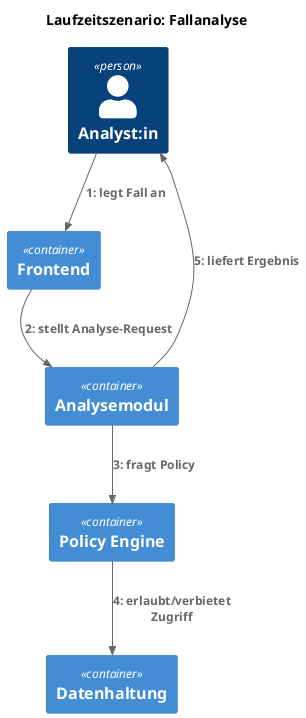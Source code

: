 @startuml
!include <C4/C4_Dynamic>

title Laufzeitszenario: Fallanalyse

Person(user, "Analyst:in")
Container(frontend, "Frontend")
Container(analysis, "Analysemodul")
Container(policy, "Policy Engine")
Container(storage, "Datenhaltung")

Rel(user, frontend, "legt Fall an")
Rel(frontend, analysis, "stellt Analyse-Request")
Rel(analysis, policy, "fragt Policy")
Rel(policy, storage, "erlaubt/verbietet Zugriff")
Rel(analysis, user, "liefert Ergebnis")

@enduml
